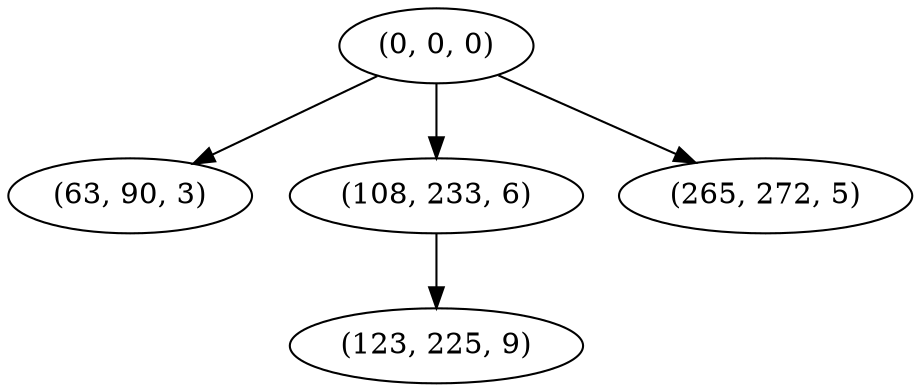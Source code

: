 digraph tree {
    "(0, 0, 0)";
    "(63, 90, 3)";
    "(108, 233, 6)";
    "(123, 225, 9)";
    "(265, 272, 5)";
    "(0, 0, 0)" -> "(63, 90, 3)";
    "(0, 0, 0)" -> "(108, 233, 6)";
    "(0, 0, 0)" -> "(265, 272, 5)";
    "(108, 233, 6)" -> "(123, 225, 9)";
}
